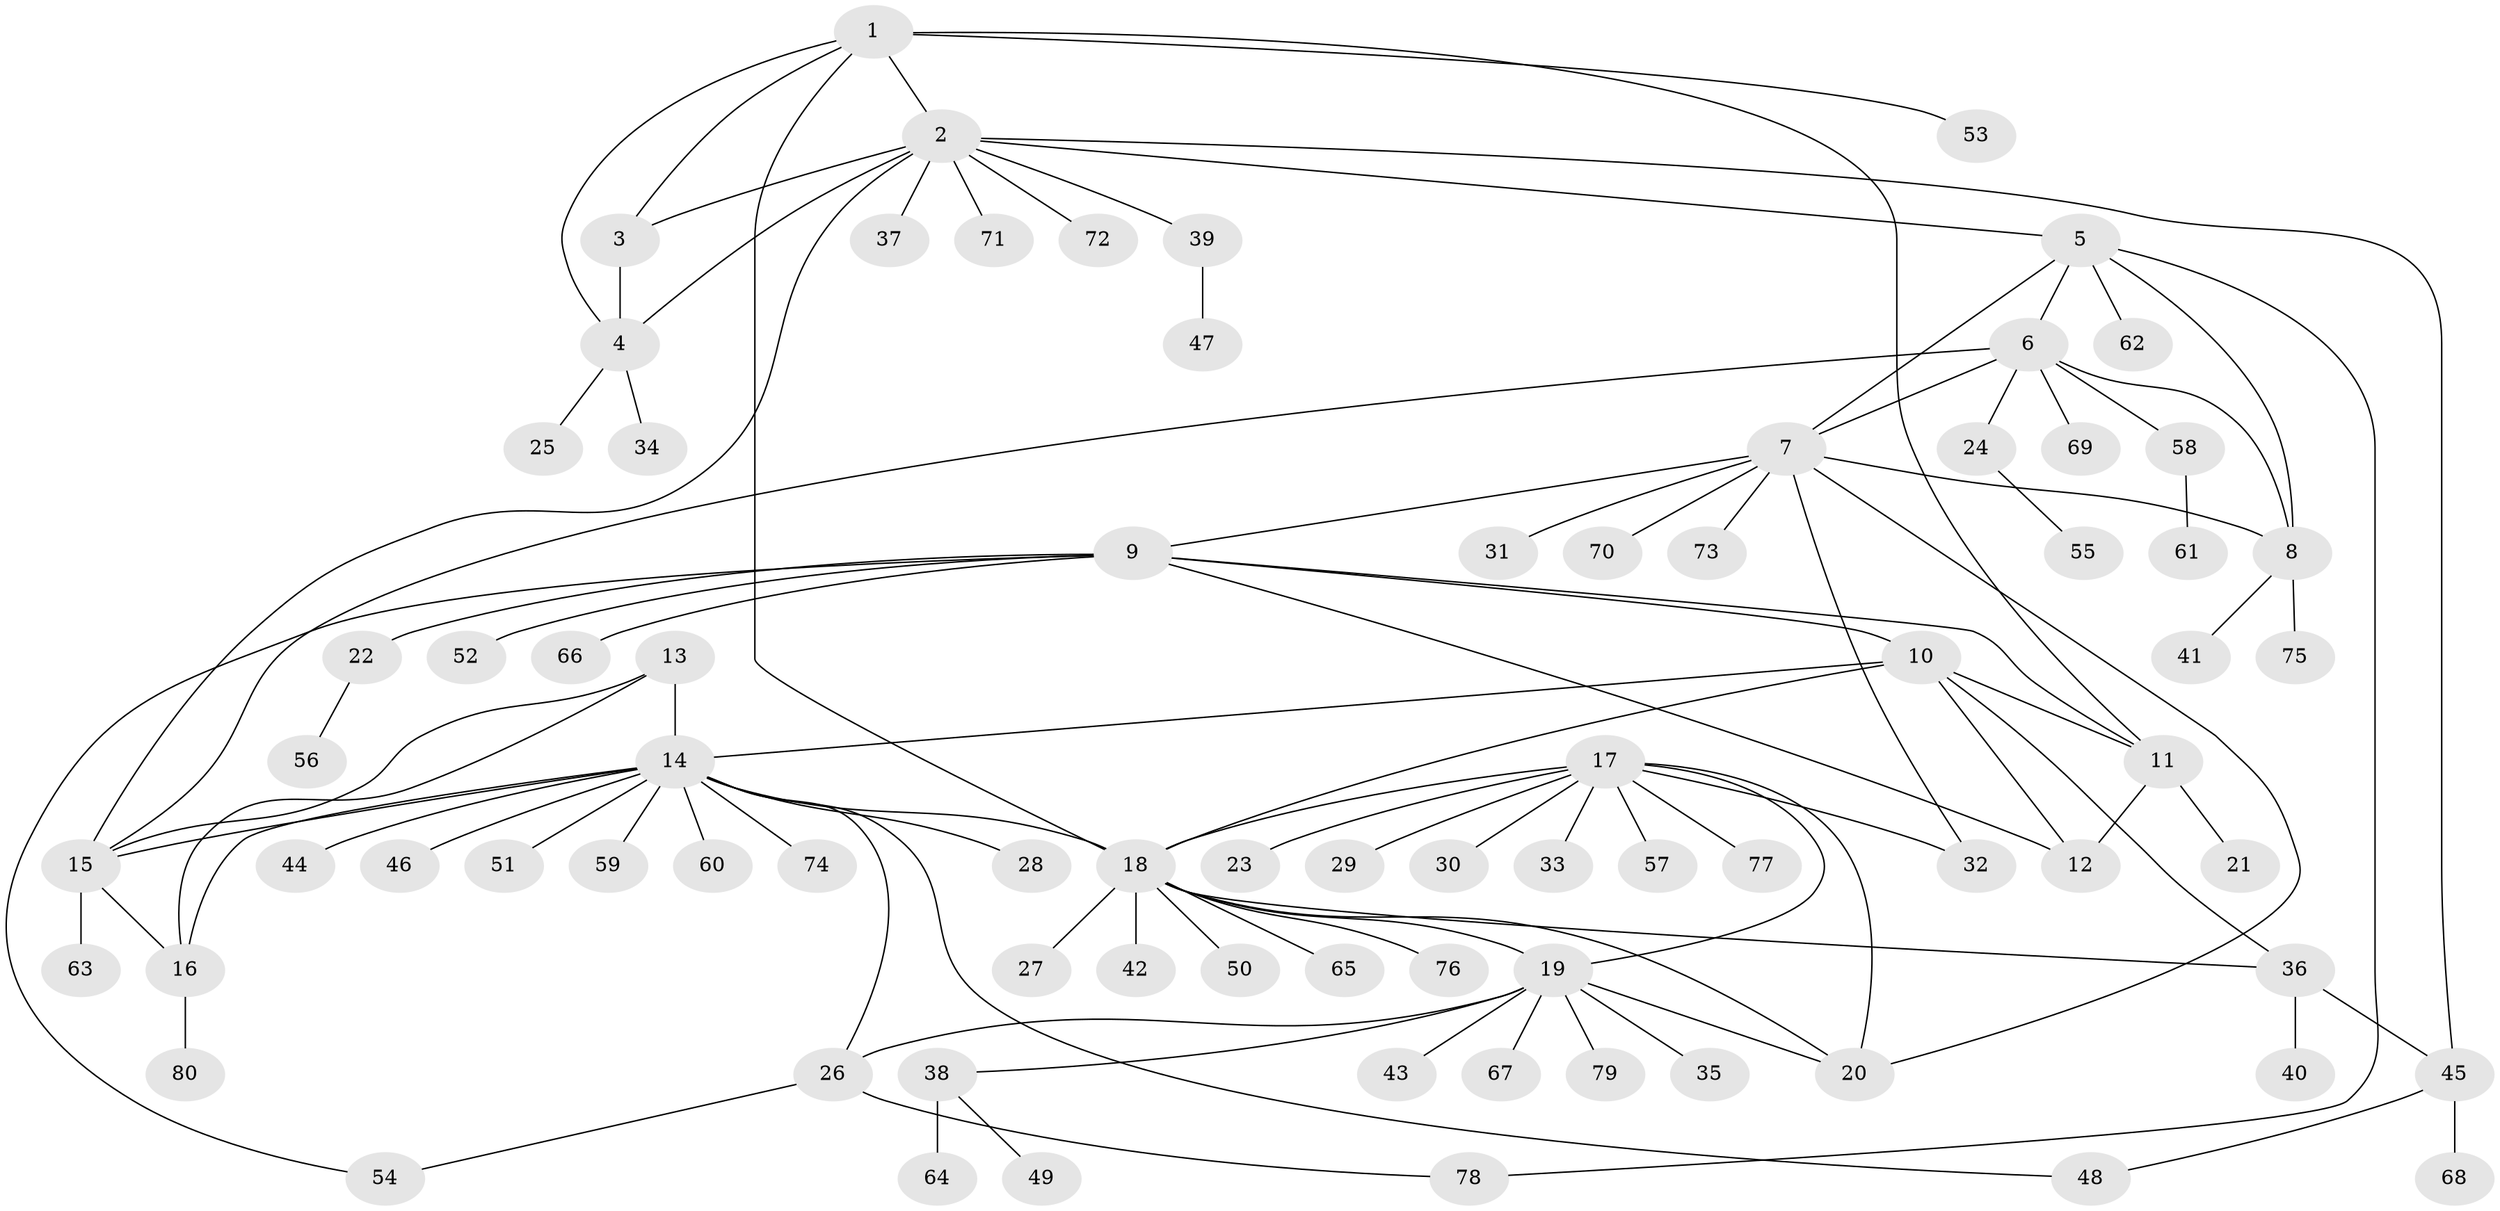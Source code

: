 // Generated by graph-tools (version 1.1) at 2025/26/03/09/25 03:26:43]
// undirected, 80 vertices, 107 edges
graph export_dot {
graph [start="1"]
  node [color=gray90,style=filled];
  1;
  2;
  3;
  4;
  5;
  6;
  7;
  8;
  9;
  10;
  11;
  12;
  13;
  14;
  15;
  16;
  17;
  18;
  19;
  20;
  21;
  22;
  23;
  24;
  25;
  26;
  27;
  28;
  29;
  30;
  31;
  32;
  33;
  34;
  35;
  36;
  37;
  38;
  39;
  40;
  41;
  42;
  43;
  44;
  45;
  46;
  47;
  48;
  49;
  50;
  51;
  52;
  53;
  54;
  55;
  56;
  57;
  58;
  59;
  60;
  61;
  62;
  63;
  64;
  65;
  66;
  67;
  68;
  69;
  70;
  71;
  72;
  73;
  74;
  75;
  76;
  77;
  78;
  79;
  80;
  1 -- 2;
  1 -- 3;
  1 -- 4;
  1 -- 11;
  1 -- 18;
  1 -- 53;
  2 -- 3;
  2 -- 4;
  2 -- 5;
  2 -- 15;
  2 -- 37;
  2 -- 39;
  2 -- 45;
  2 -- 71;
  2 -- 72;
  3 -- 4;
  4 -- 25;
  4 -- 34;
  5 -- 6;
  5 -- 7;
  5 -- 8;
  5 -- 62;
  5 -- 78;
  6 -- 7;
  6 -- 8;
  6 -- 15;
  6 -- 24;
  6 -- 58;
  6 -- 69;
  7 -- 8;
  7 -- 9;
  7 -- 20;
  7 -- 31;
  7 -- 32;
  7 -- 70;
  7 -- 73;
  8 -- 41;
  8 -- 75;
  9 -- 10;
  9 -- 11;
  9 -- 12;
  9 -- 22;
  9 -- 52;
  9 -- 54;
  9 -- 66;
  10 -- 11;
  10 -- 12;
  10 -- 14;
  10 -- 18;
  10 -- 36;
  11 -- 12;
  11 -- 21;
  13 -- 14;
  13 -- 15;
  13 -- 16;
  14 -- 15;
  14 -- 16;
  14 -- 18;
  14 -- 26;
  14 -- 28;
  14 -- 44;
  14 -- 46;
  14 -- 48;
  14 -- 51;
  14 -- 59;
  14 -- 60;
  14 -- 74;
  15 -- 16;
  15 -- 63;
  16 -- 80;
  17 -- 18;
  17 -- 19;
  17 -- 20;
  17 -- 23;
  17 -- 29;
  17 -- 30;
  17 -- 32;
  17 -- 33;
  17 -- 57;
  17 -- 77;
  18 -- 19;
  18 -- 20;
  18 -- 27;
  18 -- 36;
  18 -- 42;
  18 -- 50;
  18 -- 65;
  18 -- 76;
  19 -- 20;
  19 -- 26;
  19 -- 35;
  19 -- 38;
  19 -- 43;
  19 -- 67;
  19 -- 79;
  22 -- 56;
  24 -- 55;
  26 -- 54;
  26 -- 78;
  36 -- 40;
  36 -- 45;
  38 -- 49;
  38 -- 64;
  39 -- 47;
  45 -- 48;
  45 -- 68;
  58 -- 61;
}

